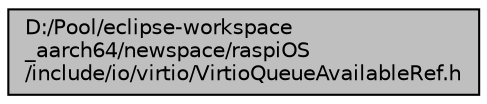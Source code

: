 digraph "D:/Pool/eclipse-workspace_aarch64/newspace/raspiOS/include/io/virtio/VirtioQueueAvailableRef.h"
{
  edge [fontname="Helvetica",fontsize="10",labelfontname="Helvetica",labelfontsize="10"];
  node [fontname="Helvetica",fontsize="10",shape=record];
  Node2020 [label="D:/Pool/eclipse-workspace\l_aarch64/newspace/raspiOS\l/include/io/virtio/VirtioQueueAvailableRef.h",height=0.2,width=0.4,color="black", fillcolor="grey75", style="filled", fontcolor="black"];
}
